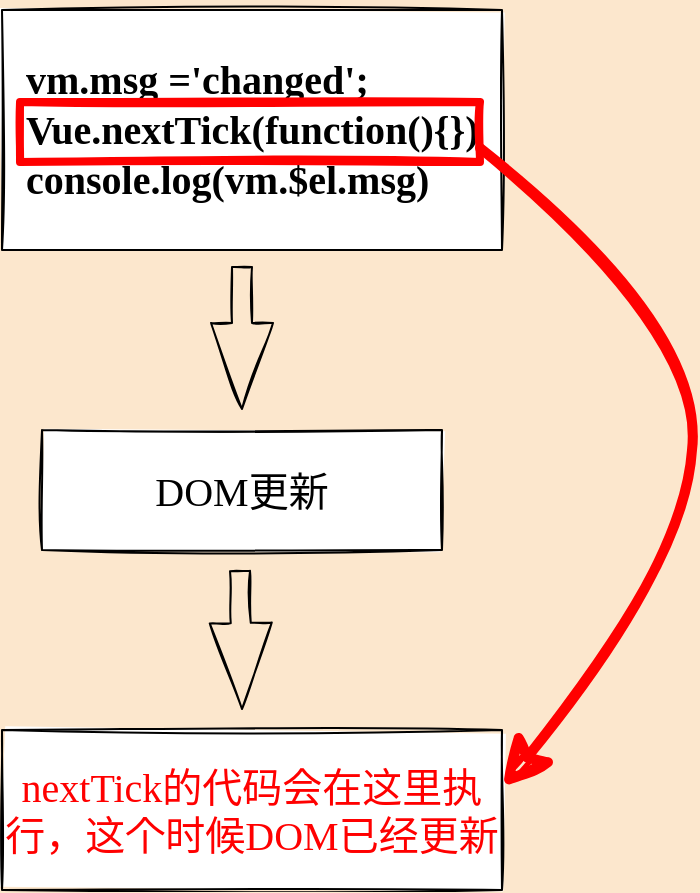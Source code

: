<mxfile version="20.2.3" type="github">
  <diagram id="CG99Nm2-LreTathdO4FF" name="第 1 页">
    <mxGraphModel dx="946" dy="614" grid="1" gridSize="10" guides="1" tooltips="1" connect="1" arrows="1" fold="1" page="1" pageScale="1" pageWidth="827" pageHeight="1169" background="#FCE7CD" math="0" shadow="0">
      <root>
        <mxCell id="0" />
        <mxCell id="1" parent="0" />
        <mxCell id="7oJAjaDkh5wQhp_m9pA4-1" value="" style="rounded=0;whiteSpace=wrap;html=1;sketch=1;hachureGap=4;fontFamily=Architects Daughter;fontSource=https%3A%2F%2Ffonts.googleapis.com%2Fcss%3Ffamily%3DArchitects%2BDaughter;fontSize=20;" vertex="1" parent="1">
          <mxGeometry x="240" y="20" width="250" height="120" as="geometry" />
        </mxCell>
        <mxCell id="7oJAjaDkh5wQhp_m9pA4-2" value="&lt;font face=&quot;Garamond&quot;&gt;&lt;b&gt;vm.msg =&#39;changed&#39;;&lt;br&gt;Vue.nextTick(function(){})&lt;br&gt;console.log(vm.$el.msg)&amp;nbsp;&lt;/b&gt;&lt;/font&gt;" style="text;html=1;strokeColor=none;fillColor=none;align=left;verticalAlign=middle;whiteSpace=wrap;rounded=0;sketch=1;hachureGap=4;fontFamily=Architects Daughter;fontSource=https%3A%2F%2Ffonts.googleapis.com%2Fcss%3Ffamily%3DArchitects%2BDaughter;fontSize=20;" vertex="1" parent="1">
          <mxGeometry x="250" y="15" width="300" height="130" as="geometry" />
        </mxCell>
        <mxCell id="7oJAjaDkh5wQhp_m9pA4-3" value="DOM更新" style="rounded=0;whiteSpace=wrap;html=1;sketch=1;hachureGap=4;fontFamily=Garamond;fontSize=20;" vertex="1" parent="1">
          <mxGeometry x="260" y="230" width="200" height="60" as="geometry" />
        </mxCell>
        <mxCell id="7oJAjaDkh5wQhp_m9pA4-4" value="" style="shape=flexArrow;endArrow=classic;html=1;rounded=1;sketch=1;hachureGap=4;fontFamily=Garamond;fontSize=16;startSize=14;endSize=14;sourcePerimeterSpacing=8;targetPerimeterSpacing=8;curved=1;" edge="1" parent="1">
          <mxGeometry width="50" height="50" relative="1" as="geometry">
            <mxPoint x="360" y="148" as="sourcePoint" />
            <mxPoint x="360" y="220" as="targetPoint" />
          </mxGeometry>
        </mxCell>
        <mxCell id="7oJAjaDkh5wQhp_m9pA4-5" value="" style="shape=flexArrow;endArrow=classic;html=1;rounded=1;sketch=1;hachureGap=4;fontFamily=Garamond;fontSize=16;startSize=14;endSize=14;sourcePerimeterSpacing=8;targetPerimeterSpacing=8;curved=1;" edge="1" parent="1">
          <mxGeometry width="50" height="50" relative="1" as="geometry">
            <mxPoint x="359" y="300" as="sourcePoint" />
            <mxPoint x="360" y="370" as="targetPoint" />
          </mxGeometry>
        </mxCell>
        <mxCell id="7oJAjaDkh5wQhp_m9pA4-6" value="&lt;font color=&quot;#ff0000&quot;&gt;nextTick的代码会在这里执行，这个时候DOM已经更新&lt;/font&gt;" style="rounded=0;whiteSpace=wrap;html=1;sketch=1;hachureGap=4;fontFamily=Garamond;fontSize=20;" vertex="1" parent="1">
          <mxGeometry x="240" y="380" width="250" height="80" as="geometry" />
        </mxCell>
        <mxCell id="7oJAjaDkh5wQhp_m9pA4-7" value="" style="rounded=0;whiteSpace=wrap;html=1;sketch=1;hachureGap=4;fontFamily=Garamond;fontSize=20;fillColor=none;strokeColor=#FF0000;strokeWidth=4;" vertex="1" parent="1">
          <mxGeometry x="249" y="66" width="230" height="30" as="geometry" />
        </mxCell>
        <mxCell id="7oJAjaDkh5wQhp_m9pA4-9" value="" style="curved=1;endArrow=classic;html=1;rounded=1;sketch=1;hachureGap=4;fontFamily=Garamond;fontSize=16;startSize=14;endSize=14;sourcePerimeterSpacing=8;targetPerimeterSpacing=8;entryX=1;entryY=0.25;entryDx=0;entryDy=0;strokeColor=#FF0000;strokeWidth=5;" edge="1" parent="1">
          <mxGeometry width="50" height="50" relative="1" as="geometry">
            <mxPoint x="479" y="89" as="sourcePoint" />
            <mxPoint x="490" y="409" as="targetPoint" />
            <Array as="points">
              <mxPoint x="590" y="180" />
              <mxPoint x="580" y="300" />
            </Array>
          </mxGeometry>
        </mxCell>
      </root>
    </mxGraphModel>
  </diagram>
</mxfile>
